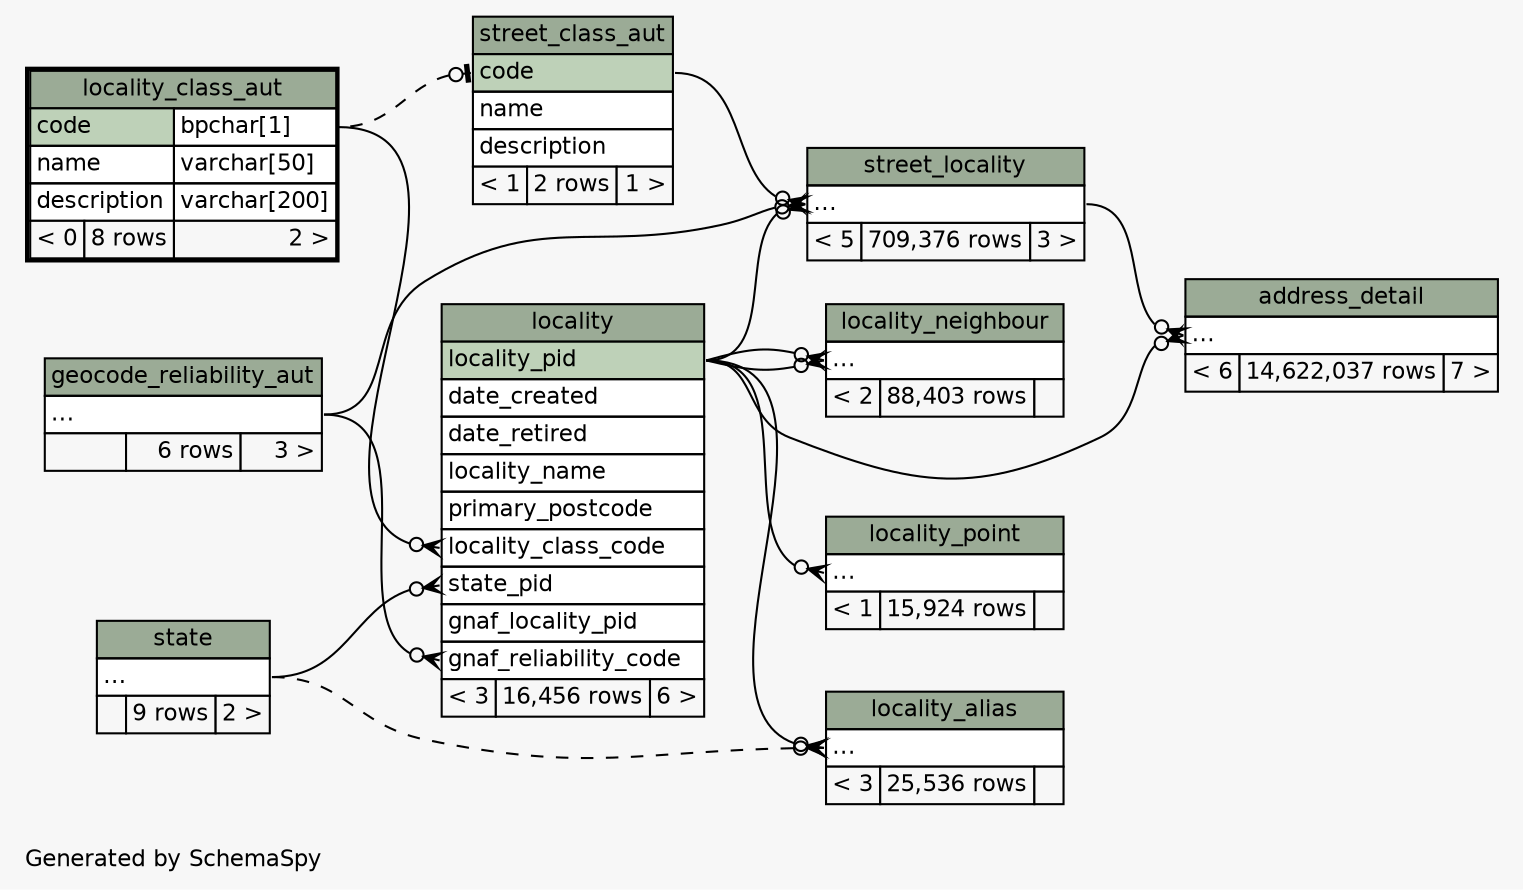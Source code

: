 // dot 2.40.1 on Linux 4.15.0-20-generic
// SchemaSpy rev 590
digraph "impliedTwoDegreesRelationshipsDiagram" {
  graph [
    rankdir="RL"
    bgcolor="#f7f7f7"
    label="\nGenerated by SchemaSpy"
    labeljust="l"
    nodesep="0.18"
    ranksep="0.46"
    fontname="Helvetica"
    fontsize="11"
  ];
  node [
    fontname="Helvetica"
    fontsize="11"
    shape="plaintext"
  ];
  edge [
    arrowsize="0.8"
  ];
  "address_detail":"elipses":w -> "locality":"locality_pid":e [arrowhead=none dir=back arrowtail=crowodot];
  "address_detail":"elipses":w -> "street_locality":"elipses":e [arrowhead=none dir=back arrowtail=crowodot];
  "locality":"gnaf_reliability_code":w -> "geocode_reliability_aut":"elipses":e [arrowhead=none dir=back arrowtail=crowodot];
  "locality":"locality_class_code":w -> "locality_class_aut":"code.type":e [arrowhead=none dir=back arrowtail=crowodot];
  "locality":"state_pid":w -> "state":"elipses":e [arrowhead=none dir=back arrowtail=crowodot];
  "locality_alias":"elipses":w -> "locality":"locality_pid":e [arrowhead=none dir=back arrowtail=crowodot];
  "locality_alias":"elipses":w -> "state":"elipses":e [arrowhead=none dir=back arrowtail=crowodot style=dashed];
  "locality_neighbour":"elipses":w -> "locality":"locality_pid":e [arrowhead=none dir=back arrowtail=crowodot];
  "locality_neighbour":"elipses":w -> "locality":"locality_pid":e [arrowhead=none dir=back arrowtail=crowodot];
  "locality_point":"elipses":w -> "locality":"locality_pid":e [arrowhead=none dir=back arrowtail=crowodot];
  "street_class_aut":"code":w -> "locality_class_aut":"code.type":e [arrowhead=none dir=back arrowtail=teeodot style=dashed];
  "street_locality":"elipses":w -> "geocode_reliability_aut":"elipses":e [arrowhead=none dir=back arrowtail=crowodot];
  "street_locality":"elipses":w -> "locality":"locality_pid":e [arrowhead=none dir=back arrowtail=crowodot];
  "street_locality":"elipses":w -> "street_class_aut":"code":e [arrowhead=none dir=back arrowtail=crowodot];
  "address_detail" [
    label=<
    <TABLE BORDER="0" CELLBORDER="1" CELLSPACING="0" BGCOLOR="#ffffff">
      <TR><TD COLSPAN="3" BGCOLOR="#9bab96" ALIGN="CENTER">address_detail</TD></TR>
      <TR><TD PORT="elipses" COLSPAN="3" ALIGN="LEFT">...</TD></TR>
      <TR><TD ALIGN="LEFT" BGCOLOR="#f7f7f7">&lt; 6</TD><TD ALIGN="RIGHT" BGCOLOR="#f7f7f7">14,622,037 rows</TD><TD ALIGN="RIGHT" BGCOLOR="#f7f7f7">7 &gt;</TD></TR>
    </TABLE>>
    URL="address_detail.html"
    tooltip="address_detail"
  ];
  "geocode_reliability_aut" [
    label=<
    <TABLE BORDER="0" CELLBORDER="1" CELLSPACING="0" BGCOLOR="#ffffff">
      <TR><TD COLSPAN="3" BGCOLOR="#9bab96" ALIGN="CENTER">geocode_reliability_aut</TD></TR>
      <TR><TD PORT="elipses" COLSPAN="3" ALIGN="LEFT">...</TD></TR>
      <TR><TD ALIGN="LEFT" BGCOLOR="#f7f7f7">  </TD><TD ALIGN="RIGHT" BGCOLOR="#f7f7f7">6 rows</TD><TD ALIGN="RIGHT" BGCOLOR="#f7f7f7">3 &gt;</TD></TR>
    </TABLE>>
    URL="geocode_reliability_aut.html"
    tooltip="geocode_reliability_aut"
  ];
  "locality" [
    label=<
    <TABLE BORDER="0" CELLBORDER="1" CELLSPACING="0" BGCOLOR="#ffffff">
      <TR><TD COLSPAN="3" BGCOLOR="#9bab96" ALIGN="CENTER">locality</TD></TR>
      <TR><TD PORT="locality_pid" COLSPAN="3" BGCOLOR="#bed1b8" ALIGN="LEFT">locality_pid</TD></TR>
      <TR><TD PORT="date_created" COLSPAN="3" ALIGN="LEFT">date_created</TD></TR>
      <TR><TD PORT="date_retired" COLSPAN="3" ALIGN="LEFT">date_retired</TD></TR>
      <TR><TD PORT="locality_name" COLSPAN="3" ALIGN="LEFT">locality_name</TD></TR>
      <TR><TD PORT="primary_postcode" COLSPAN="3" ALIGN="LEFT">primary_postcode</TD></TR>
      <TR><TD PORT="locality_class_code" COLSPAN="3" ALIGN="LEFT">locality_class_code</TD></TR>
      <TR><TD PORT="state_pid" COLSPAN="3" ALIGN="LEFT">state_pid</TD></TR>
      <TR><TD PORT="gnaf_locality_pid" COLSPAN="3" ALIGN="LEFT">gnaf_locality_pid</TD></TR>
      <TR><TD PORT="gnaf_reliability_code" COLSPAN="3" ALIGN="LEFT">gnaf_reliability_code</TD></TR>
      <TR><TD ALIGN="LEFT" BGCOLOR="#f7f7f7">&lt; 3</TD><TD ALIGN="RIGHT" BGCOLOR="#f7f7f7">16,456 rows</TD><TD ALIGN="RIGHT" BGCOLOR="#f7f7f7">6 &gt;</TD></TR>
    </TABLE>>
    URL="locality.html"
    tooltip="locality"
  ];
  "locality_alias" [
    label=<
    <TABLE BORDER="0" CELLBORDER="1" CELLSPACING="0" BGCOLOR="#ffffff">
      <TR><TD COLSPAN="3" BGCOLOR="#9bab96" ALIGN="CENTER">locality_alias</TD></TR>
      <TR><TD PORT="elipses" COLSPAN="3" ALIGN="LEFT">...</TD></TR>
      <TR><TD ALIGN="LEFT" BGCOLOR="#f7f7f7">&lt; 3</TD><TD ALIGN="RIGHT" BGCOLOR="#f7f7f7">25,536 rows</TD><TD ALIGN="RIGHT" BGCOLOR="#f7f7f7">  </TD></TR>
    </TABLE>>
    URL="locality_alias.html"
    tooltip="locality_alias"
  ];
  "locality_class_aut" [
    label=<
    <TABLE BORDER="2" CELLBORDER="1" CELLSPACING="0" BGCOLOR="#ffffff">
      <TR><TD COLSPAN="3" BGCOLOR="#9bab96" ALIGN="CENTER">locality_class_aut</TD></TR>
      <TR><TD PORT="code" COLSPAN="2" BGCOLOR="#bed1b8" ALIGN="LEFT">code</TD><TD PORT="code.type" ALIGN="LEFT">bpchar[1]</TD></TR>
      <TR><TD PORT="name" COLSPAN="2" ALIGN="LEFT">name</TD><TD PORT="name.type" ALIGN="LEFT">varchar[50]</TD></TR>
      <TR><TD PORT="description" COLSPAN="2" ALIGN="LEFT">description</TD><TD PORT="description.type" ALIGN="LEFT">varchar[200]</TD></TR>
      <TR><TD ALIGN="LEFT" BGCOLOR="#f7f7f7">&lt; 0</TD><TD ALIGN="RIGHT" BGCOLOR="#f7f7f7">8 rows</TD><TD ALIGN="RIGHT" BGCOLOR="#f7f7f7">2 &gt;</TD></TR>
    </TABLE>>
    URL="locality_class_aut.html"
    tooltip="locality_class_aut"
  ];
  "locality_neighbour" [
    label=<
    <TABLE BORDER="0" CELLBORDER="1" CELLSPACING="0" BGCOLOR="#ffffff">
      <TR><TD COLSPAN="3" BGCOLOR="#9bab96" ALIGN="CENTER">locality_neighbour</TD></TR>
      <TR><TD PORT="elipses" COLSPAN="3" ALIGN="LEFT">...</TD></TR>
      <TR><TD ALIGN="LEFT" BGCOLOR="#f7f7f7">&lt; 2</TD><TD ALIGN="RIGHT" BGCOLOR="#f7f7f7">88,403 rows</TD><TD ALIGN="RIGHT" BGCOLOR="#f7f7f7">  </TD></TR>
    </TABLE>>
    URL="locality_neighbour.html"
    tooltip="locality_neighbour"
  ];
  "locality_point" [
    label=<
    <TABLE BORDER="0" CELLBORDER="1" CELLSPACING="0" BGCOLOR="#ffffff">
      <TR><TD COLSPAN="3" BGCOLOR="#9bab96" ALIGN="CENTER">locality_point</TD></TR>
      <TR><TD PORT="elipses" COLSPAN="3" ALIGN="LEFT">...</TD></TR>
      <TR><TD ALIGN="LEFT" BGCOLOR="#f7f7f7">&lt; 1</TD><TD ALIGN="RIGHT" BGCOLOR="#f7f7f7">15,924 rows</TD><TD ALIGN="RIGHT" BGCOLOR="#f7f7f7">  </TD></TR>
    </TABLE>>
    URL="locality_point.html"
    tooltip="locality_point"
  ];
  "state" [
    label=<
    <TABLE BORDER="0" CELLBORDER="1" CELLSPACING="0" BGCOLOR="#ffffff">
      <TR><TD COLSPAN="3" BGCOLOR="#9bab96" ALIGN="CENTER">state</TD></TR>
      <TR><TD PORT="elipses" COLSPAN="3" ALIGN="LEFT">...</TD></TR>
      <TR><TD ALIGN="LEFT" BGCOLOR="#f7f7f7">  </TD><TD ALIGN="RIGHT" BGCOLOR="#f7f7f7">9 rows</TD><TD ALIGN="RIGHT" BGCOLOR="#f7f7f7">2 &gt;</TD></TR>
    </TABLE>>
    URL="state.html"
    tooltip="state"
  ];
  "street_class_aut" [
    label=<
    <TABLE BORDER="0" CELLBORDER="1" CELLSPACING="0" BGCOLOR="#ffffff">
      <TR><TD COLSPAN="3" BGCOLOR="#9bab96" ALIGN="CENTER">street_class_aut</TD></TR>
      <TR><TD PORT="code" COLSPAN="3" BGCOLOR="#bed1b8" ALIGN="LEFT">code</TD></TR>
      <TR><TD PORT="name" COLSPAN="3" ALIGN="LEFT">name</TD></TR>
      <TR><TD PORT="description" COLSPAN="3" ALIGN="LEFT">description</TD></TR>
      <TR><TD ALIGN="LEFT" BGCOLOR="#f7f7f7">&lt; 1</TD><TD ALIGN="RIGHT" BGCOLOR="#f7f7f7">2 rows</TD><TD ALIGN="RIGHT" BGCOLOR="#f7f7f7">1 &gt;</TD></TR>
    </TABLE>>
    URL="street_class_aut.html"
    tooltip="street_class_aut"
  ];
  "street_locality" [
    label=<
    <TABLE BORDER="0" CELLBORDER="1" CELLSPACING="0" BGCOLOR="#ffffff">
      <TR><TD COLSPAN="3" BGCOLOR="#9bab96" ALIGN="CENTER">street_locality</TD></TR>
      <TR><TD PORT="elipses" COLSPAN="3" ALIGN="LEFT">...</TD></TR>
      <TR><TD ALIGN="LEFT" BGCOLOR="#f7f7f7">&lt; 5</TD><TD ALIGN="RIGHT" BGCOLOR="#f7f7f7">709,376 rows</TD><TD ALIGN="RIGHT" BGCOLOR="#f7f7f7">3 &gt;</TD></TR>
    </TABLE>>
    URL="street_locality.html"
    tooltip="street_locality"
  ];
}
